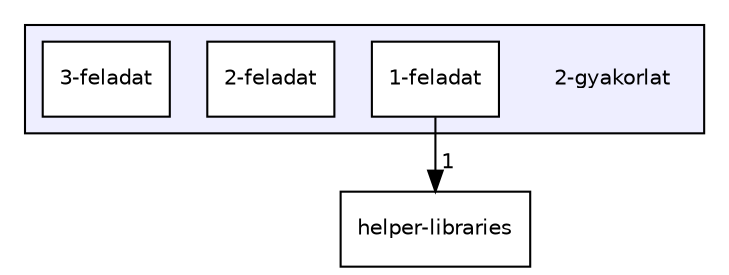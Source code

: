 digraph "2-gyakorlat" {
  compound=true
  node [ fontsize="10", fontname="Helvetica"];
  edge [ labelfontsize="10", labelfontname="Helvetica"];
  subgraph clusterdir_ed386f1d5e488618e18720709bd9c9d0 {
    graph [ bgcolor="#eeeeff", pencolor="black", label="" URL="dir_ed386f1d5e488618e18720709bd9c9d0.html"];
    dir_ed386f1d5e488618e18720709bd9c9d0 [shape=plaintext label="2-gyakorlat"];
  dir_c3a8ec06b48c178d3e1ffb85ebbe711c [shape=box label="1-feladat" fillcolor="white" style="filled" URL="dir_c3a8ec06b48c178d3e1ffb85ebbe711c.html"];
  dir_9f0c0857f1b1480d6c3be47f50f16424 [shape=box label="2-feladat" fillcolor="white" style="filled" URL="dir_9f0c0857f1b1480d6c3be47f50f16424.html"];
  dir_8cde84eebf4bf68ad441c1edd5d95929 [shape=box label="3-feladat" fillcolor="white" style="filled" URL="dir_8cde84eebf4bf68ad441c1edd5d95929.html"];
  }
  dir_1c682552315ab0837e088364558ee24c [shape=box label="helper-libraries" URL="dir_1c682552315ab0837e088364558ee24c.html"];
  dir_c3a8ec06b48c178d3e1ffb85ebbe711c->dir_1c682552315ab0837e088364558ee24c [headlabel="1", labeldistance=1.5 headhref="dir_000014_000019.html"];
}
